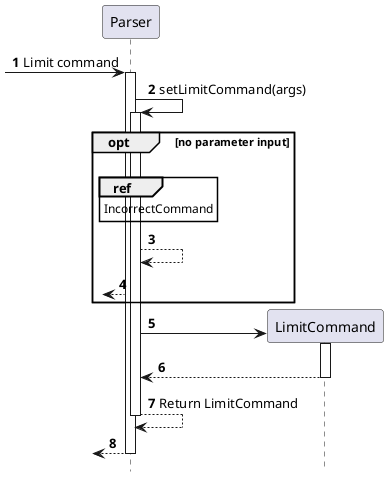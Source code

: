 @startuml
'https://plantuml.com/sequence-diagram

hide footbox
autonumber

?-> Parser: Limit command
Activate Parser
Parser -> Parser: setLimitCommand(args)
Activate Parser

opt no parameter input
    |||
    ref over Parser: IncorrectCommand
    Parser --> Parser
    ?<-- Parser
end

Parser -> LimitCommand **
Activate LimitCommand
Parser <-- LimitCommand
Deactivate LimitCommand

Parser --> Parser: Return LimitCommand
Deactivate Parser
?<-- Parser
Deactivate Parser
@enduml
